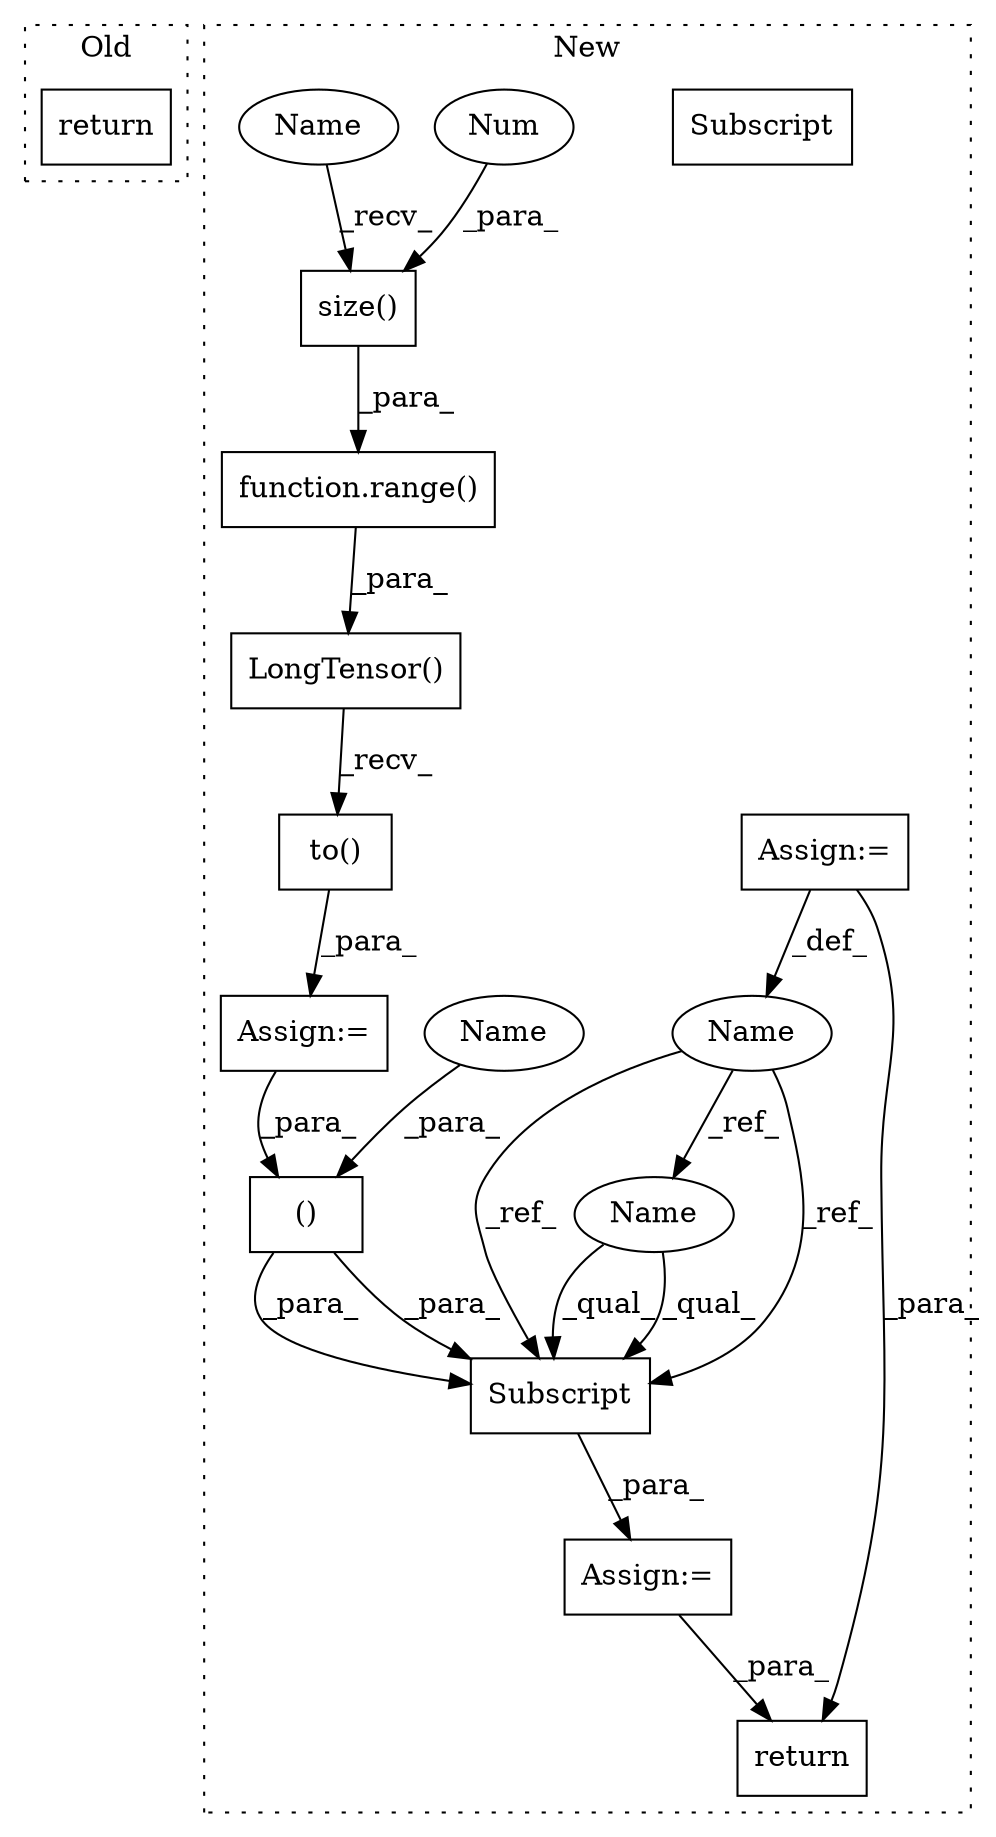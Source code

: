 digraph G {
subgraph cluster0 {
1 [label="return" a="93" s="5739" l="7" shape="box"];
label = "Old";
style="dotted";
}
subgraph cluster1 {
2 [label="LongTensor()" a="75" s="3687,3720" l="17,1" shape="box"];
3 [label="()" a="54" s="3750" l="3" shape="box"];
4 [label="Subscript" a="63" s="3743,0" l="11,0" shape="box"];
5 [label="function.range()" a="75" s="3704,3719" l="6,1" shape="box"];
6 [label="size()" a="75" s="3710,3718" l="7,1" shape="box"];
7 [label="Num" a="76" s="3717" l="1" shape="ellipse"];
8 [label="Assign:=" a="68" s="3740" l="3" shape="box"];
9 [label="return" a="93" s="3768" l="7" shape="box"];
10 [label="Name" a="87" s="3623" l="3" shape="ellipse"];
11 [label="to()" a="75" s="3687,3733" l="38,1" shape="box"];
12 [label="Assign:=" a="68" s="3684" l="3" shape="box"];
13 [label="Assign:=" a="68" s="3626" l="3" shape="box"];
14 [label="Name" a="87" s="3743" l="3" shape="ellipse"];
15 [label="Subscript" a="63" s="3743,0" l="11,0" shape="box"];
16 [label="Name" a="87" s="3752" l="1" shape="ellipse"];
17 [label="Name" a="87" s="3710" l="1" shape="ellipse"];
label = "New";
style="dotted";
}
2 -> 11 [label="_recv_"];
3 -> 15 [label="_para_"];
3 -> 15 [label="_para_"];
5 -> 2 [label="_para_"];
6 -> 5 [label="_para_"];
7 -> 6 [label="_para_"];
8 -> 9 [label="_para_"];
10 -> 15 [label="_ref_"];
10 -> 14 [label="_ref_"];
10 -> 15 [label="_ref_"];
11 -> 12 [label="_para_"];
12 -> 3 [label="_para_"];
13 -> 10 [label="_def_"];
13 -> 9 [label="_para_"];
14 -> 15 [label="_qual_"];
14 -> 15 [label="_qual_"];
15 -> 8 [label="_para_"];
16 -> 3 [label="_para_"];
17 -> 6 [label="_recv_"];
}